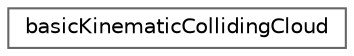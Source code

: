 digraph "Graphical Class Hierarchy"
{
 // LATEX_PDF_SIZE
  bgcolor="transparent";
  edge [fontname=Helvetica,fontsize=10,labelfontname=Helvetica,labelfontsize=10];
  node [fontname=Helvetica,fontsize=10,shape=box,height=0.2,width=0.4];
  rankdir="LR";
  Node0 [id="Node000000",label="basicKinematicCollidingCloud",height=0.2,width=0.4,color="grey40", fillcolor="white", style="filled",URL="$classFoam_1_1basicKinematicCollidingCloud.html",tooltip="Cloud class to introduce kinematic colliding parcels."];
}
